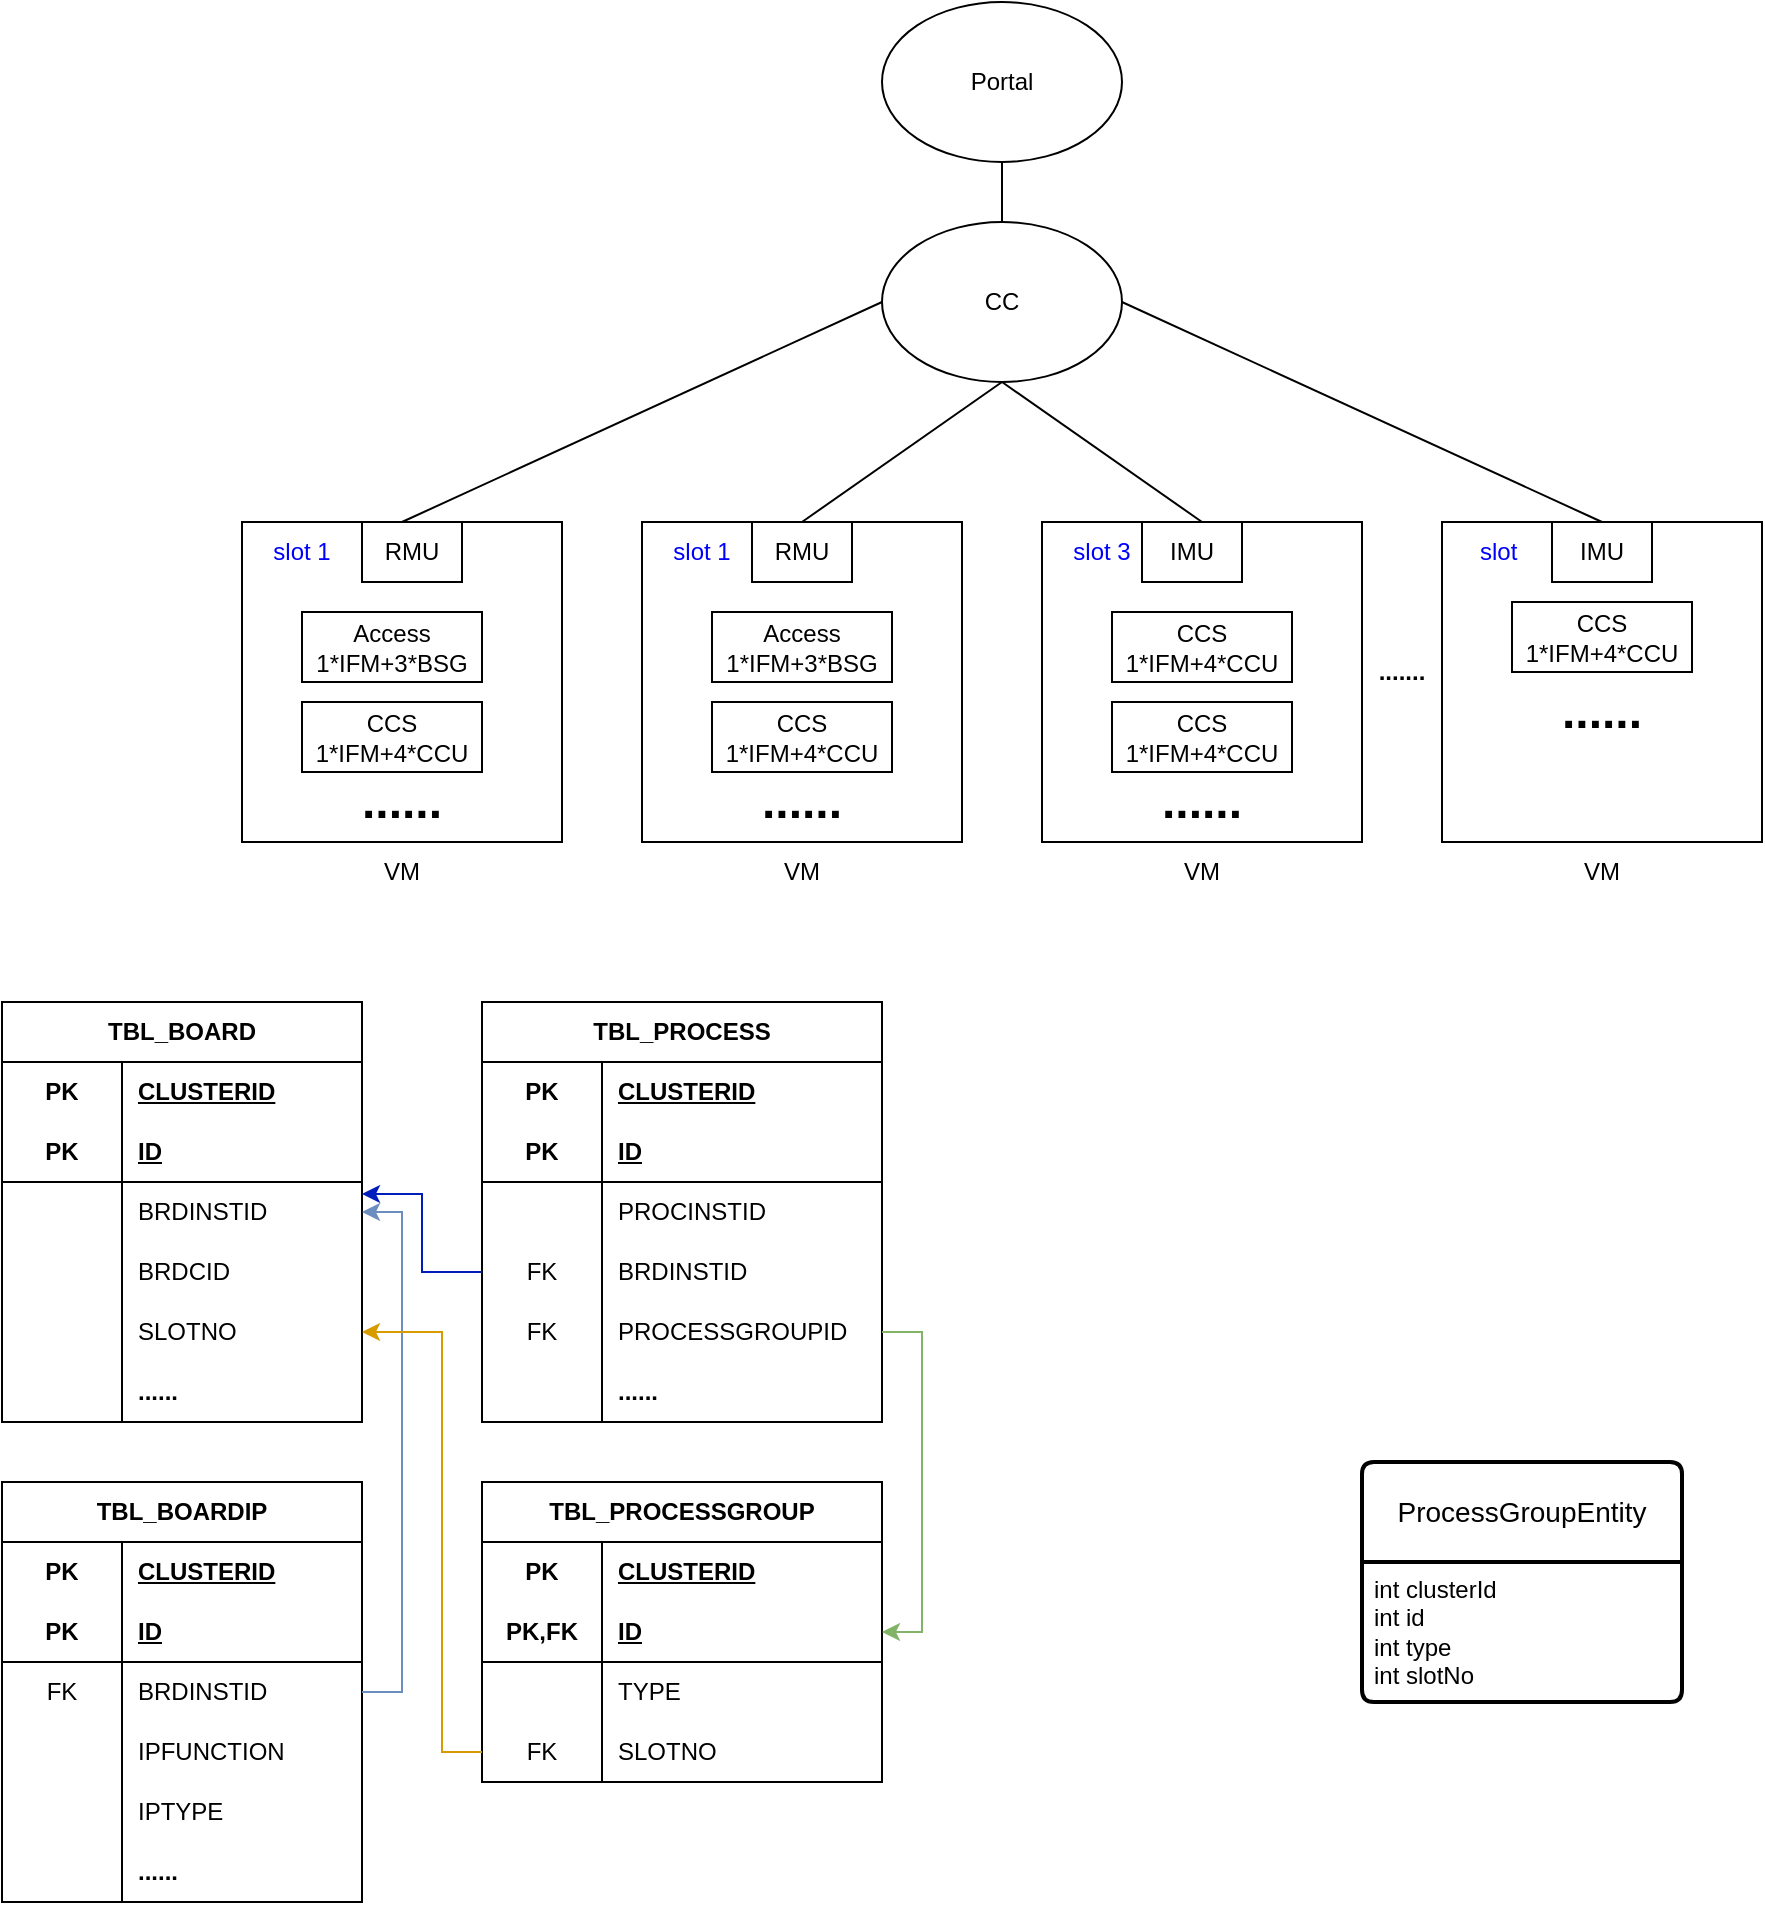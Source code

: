 <mxfile version="21.6.6" type="github">
  <diagram id="C5RBs43oDa-KdzZeNtuy" name="Page-1">
    <mxGraphModel dx="2261" dy="790" grid="1" gridSize="10" guides="1" tooltips="1" connect="1" arrows="1" fold="1" page="1" pageScale="1" pageWidth="827" pageHeight="1169" math="0" shadow="0">
      <root>
        <mxCell id="WIyWlLk6GJQsqaUBKTNV-0" />
        <mxCell id="WIyWlLk6GJQsqaUBKTNV-1" parent="WIyWlLk6GJQsqaUBKTNV-0" />
        <mxCell id="Tjvln9B_Y9u09vblOg9--5" value="CC" style="ellipse;whiteSpace=wrap;html=1;" vertex="1" parent="WIyWlLk6GJQsqaUBKTNV-1">
          <mxGeometry x="360" y="130" width="120" height="80" as="geometry" />
        </mxCell>
        <mxCell id="Tjvln9B_Y9u09vblOg9--6" value="Portal" style="ellipse;whiteSpace=wrap;html=1;" vertex="1" parent="WIyWlLk6GJQsqaUBKTNV-1">
          <mxGeometry x="360" y="20" width="120" height="80" as="geometry" />
        </mxCell>
        <mxCell id="Tjvln9B_Y9u09vblOg9--7" value="" style="whiteSpace=wrap;html=1;aspect=fixed;" vertex="1" parent="WIyWlLk6GJQsqaUBKTNV-1">
          <mxGeometry x="40" y="280" width="160" height="160" as="geometry" />
        </mxCell>
        <mxCell id="Tjvln9B_Y9u09vblOg9--8" value="" style="whiteSpace=wrap;html=1;aspect=fixed;" vertex="1" parent="WIyWlLk6GJQsqaUBKTNV-1">
          <mxGeometry x="240" y="280" width="160" height="160" as="geometry" />
        </mxCell>
        <mxCell id="Tjvln9B_Y9u09vblOg9--9" value="" style="whiteSpace=wrap;html=1;aspect=fixed;" vertex="1" parent="WIyWlLk6GJQsqaUBKTNV-1">
          <mxGeometry x="440" y="280" width="160" height="160" as="geometry" />
        </mxCell>
        <mxCell id="Tjvln9B_Y9u09vblOg9--10" value="" style="whiteSpace=wrap;html=1;aspect=fixed;" vertex="1" parent="WIyWlLk6GJQsqaUBKTNV-1">
          <mxGeometry x="640" y="280" width="160" height="160" as="geometry" />
        </mxCell>
        <mxCell id="Tjvln9B_Y9u09vblOg9--11" value="" style="endArrow=none;html=1;rounded=0;entryX=0;entryY=0.5;entryDx=0;entryDy=0;" edge="1" parent="WIyWlLk6GJQsqaUBKTNV-1" target="Tjvln9B_Y9u09vblOg9--5">
          <mxGeometry width="50" height="50" relative="1" as="geometry">
            <mxPoint x="120" y="280" as="sourcePoint" />
            <mxPoint x="170" y="230" as="targetPoint" />
          </mxGeometry>
        </mxCell>
        <mxCell id="Tjvln9B_Y9u09vblOg9--12" value="" style="endArrow=none;html=1;rounded=0;entryX=0.5;entryY=1;entryDx=0;entryDy=0;" edge="1" parent="WIyWlLk6GJQsqaUBKTNV-1" target="Tjvln9B_Y9u09vblOg9--5">
          <mxGeometry width="50" height="50" relative="1" as="geometry">
            <mxPoint x="320" y="280" as="sourcePoint" />
            <mxPoint x="370" y="230" as="targetPoint" />
          </mxGeometry>
        </mxCell>
        <mxCell id="Tjvln9B_Y9u09vblOg9--13" value="" style="endArrow=none;html=1;rounded=0;entryX=0.5;entryY=1;entryDx=0;entryDy=0;" edge="1" parent="WIyWlLk6GJQsqaUBKTNV-1" target="Tjvln9B_Y9u09vblOg9--5">
          <mxGeometry width="50" height="50" relative="1" as="geometry">
            <mxPoint x="520" y="280" as="sourcePoint" />
            <mxPoint x="570" y="230" as="targetPoint" />
          </mxGeometry>
        </mxCell>
        <mxCell id="Tjvln9B_Y9u09vblOg9--14" value="" style="endArrow=none;html=1;rounded=0;entryX=1;entryY=0.5;entryDx=0;entryDy=0;" edge="1" parent="WIyWlLk6GJQsqaUBKTNV-1" target="Tjvln9B_Y9u09vblOg9--5">
          <mxGeometry width="50" height="50" relative="1" as="geometry">
            <mxPoint x="720" y="280" as="sourcePoint" />
            <mxPoint x="770" y="230" as="targetPoint" />
          </mxGeometry>
        </mxCell>
        <mxCell id="Tjvln9B_Y9u09vblOg9--16" value="" style="endArrow=none;html=1;rounded=0;entryX=0.5;entryY=1;entryDx=0;entryDy=0;" edge="1" parent="WIyWlLk6GJQsqaUBKTNV-1" target="Tjvln9B_Y9u09vblOg9--6">
          <mxGeometry width="50" height="50" relative="1" as="geometry">
            <mxPoint x="420" y="130" as="sourcePoint" />
            <mxPoint x="470" y="80" as="targetPoint" />
          </mxGeometry>
        </mxCell>
        <mxCell id="Tjvln9B_Y9u09vblOg9--18" value="VM" style="text;html=1;strokeColor=none;fillColor=none;align=center;verticalAlign=middle;whiteSpace=wrap;rounded=0;" vertex="1" parent="WIyWlLk6GJQsqaUBKTNV-1">
          <mxGeometry x="90" y="440" width="60" height="30" as="geometry" />
        </mxCell>
        <mxCell id="Tjvln9B_Y9u09vblOg9--19" value="VM" style="text;html=1;strokeColor=none;fillColor=none;align=center;verticalAlign=middle;whiteSpace=wrap;rounded=0;" vertex="1" parent="WIyWlLk6GJQsqaUBKTNV-1">
          <mxGeometry x="290" y="440" width="60" height="30" as="geometry" />
        </mxCell>
        <mxCell id="Tjvln9B_Y9u09vblOg9--20" value="VM" style="text;html=1;strokeColor=none;fillColor=none;align=center;verticalAlign=middle;whiteSpace=wrap;rounded=0;" vertex="1" parent="WIyWlLk6GJQsqaUBKTNV-1">
          <mxGeometry x="490" y="440" width="60" height="30" as="geometry" />
        </mxCell>
        <mxCell id="Tjvln9B_Y9u09vblOg9--21" value="VM" style="text;html=1;strokeColor=none;fillColor=none;align=center;verticalAlign=middle;whiteSpace=wrap;rounded=0;" vertex="1" parent="WIyWlLk6GJQsqaUBKTNV-1">
          <mxGeometry x="690" y="440" width="60" height="30" as="geometry" />
        </mxCell>
        <mxCell id="Tjvln9B_Y9u09vblOg9--22" value="&lt;font color=&quot;#0000ff&quot;&gt;slot 1&lt;/font&gt;" style="text;html=1;strokeColor=none;fillColor=none;align=center;verticalAlign=middle;whiteSpace=wrap;rounded=0;" vertex="1" parent="WIyWlLk6GJQsqaUBKTNV-1">
          <mxGeometry x="40" y="280" width="60" height="30" as="geometry" />
        </mxCell>
        <mxCell id="Tjvln9B_Y9u09vblOg9--26" value="&lt;p&gt;&lt;b&gt;.......&lt;/b&gt;&lt;/p&gt;" style="text;html=1;strokeColor=none;fillColor=none;align=center;verticalAlign=middle;whiteSpace=wrap;rounded=0;" vertex="1" parent="WIyWlLk6GJQsqaUBKTNV-1">
          <mxGeometry x="590" y="340" width="60" height="30" as="geometry" />
        </mxCell>
        <mxCell id="Tjvln9B_Y9u09vblOg9--33" value="RMU" style="rounded=0;whiteSpace=wrap;html=1;" vertex="1" parent="WIyWlLk6GJQsqaUBKTNV-1">
          <mxGeometry x="100" y="280" width="50" height="30" as="geometry" />
        </mxCell>
        <mxCell id="Tjvln9B_Y9u09vblOg9--34" value="RMU" style="rounded=0;whiteSpace=wrap;html=1;" vertex="1" parent="WIyWlLk6GJQsqaUBKTNV-1">
          <mxGeometry x="295" y="280" width="50" height="30" as="geometry" />
        </mxCell>
        <mxCell id="Tjvln9B_Y9u09vblOg9--35" value="IMU" style="rounded=0;whiteSpace=wrap;html=1;" vertex="1" parent="WIyWlLk6GJQsqaUBKTNV-1">
          <mxGeometry x="490" y="280" width="50" height="30" as="geometry" />
        </mxCell>
        <mxCell id="Tjvln9B_Y9u09vblOg9--36" value="IMU" style="rounded=0;whiteSpace=wrap;html=1;" vertex="1" parent="WIyWlLk6GJQsqaUBKTNV-1">
          <mxGeometry x="695" y="280" width="50" height="30" as="geometry" />
        </mxCell>
        <mxCell id="Tjvln9B_Y9u09vblOg9--37" value="Access&lt;br&gt;1*IFM+3*BSG" style="rounded=0;whiteSpace=wrap;html=1;" vertex="1" parent="WIyWlLk6GJQsqaUBKTNV-1">
          <mxGeometry x="70" y="325" width="90" height="35" as="geometry" />
        </mxCell>
        <mxCell id="Tjvln9B_Y9u09vblOg9--39" value="Access&lt;br&gt;1*IFM+3*BSG" style="rounded=0;whiteSpace=wrap;html=1;" vertex="1" parent="WIyWlLk6GJQsqaUBKTNV-1">
          <mxGeometry x="275" y="325" width="90" height="35" as="geometry" />
        </mxCell>
        <mxCell id="Tjvln9B_Y9u09vblOg9--43" value="CCS&lt;br&gt;1*IFM+4*CCU" style="rounded=0;whiteSpace=wrap;html=1;" vertex="1" parent="WIyWlLk6GJQsqaUBKTNV-1">
          <mxGeometry x="475" y="325" width="90" height="35" as="geometry" />
        </mxCell>
        <mxCell id="Tjvln9B_Y9u09vblOg9--44" value="CCS&lt;br&gt;1*IFM+4*CCU" style="rounded=0;whiteSpace=wrap;html=1;" vertex="1" parent="WIyWlLk6GJQsqaUBKTNV-1">
          <mxGeometry x="475" y="370" width="90" height="35" as="geometry" />
        </mxCell>
        <mxCell id="Tjvln9B_Y9u09vblOg9--45" value="CCS&lt;br&gt;1*IFM+4*CCU" style="rounded=0;whiteSpace=wrap;html=1;" vertex="1" parent="WIyWlLk6GJQsqaUBKTNV-1">
          <mxGeometry x="675" y="320" width="90" height="35" as="geometry" />
        </mxCell>
        <mxCell id="Tjvln9B_Y9u09vblOg9--47" value="CCS&lt;br&gt;1*IFM+4*CCU" style="rounded=0;whiteSpace=wrap;html=1;" vertex="1" parent="WIyWlLk6GJQsqaUBKTNV-1">
          <mxGeometry x="70" y="370" width="90" height="35" as="geometry" />
        </mxCell>
        <mxCell id="Tjvln9B_Y9u09vblOg9--48" value="CCS&lt;br&gt;1*IFM+4*CCU" style="rounded=0;whiteSpace=wrap;html=1;" vertex="1" parent="WIyWlLk6GJQsqaUBKTNV-1">
          <mxGeometry x="275" y="370" width="90" height="35" as="geometry" />
        </mxCell>
        <mxCell id="Tjvln9B_Y9u09vblOg9--49" value="&lt;h1&gt;&lt;b&gt;......&lt;/b&gt;&lt;/h1&gt;" style="text;html=1;strokeColor=none;fillColor=none;align=center;verticalAlign=middle;whiteSpace=wrap;rounded=0;" vertex="1" parent="WIyWlLk6GJQsqaUBKTNV-1">
          <mxGeometry x="690" y="360" width="60" height="30" as="geometry" />
        </mxCell>
        <mxCell id="Tjvln9B_Y9u09vblOg9--50" value="&lt;h1&gt;&lt;b&gt;......&lt;/b&gt;&lt;/h1&gt;" style="text;html=1;strokeColor=none;fillColor=none;align=center;verticalAlign=middle;whiteSpace=wrap;rounded=0;" vertex="1" parent="WIyWlLk6GJQsqaUBKTNV-1">
          <mxGeometry x="490" y="405" width="60" height="30" as="geometry" />
        </mxCell>
        <mxCell id="Tjvln9B_Y9u09vblOg9--51" value="&lt;h1&gt;&lt;b&gt;......&lt;/b&gt;&lt;/h1&gt;" style="text;html=1;strokeColor=none;fillColor=none;align=center;verticalAlign=middle;whiteSpace=wrap;rounded=0;" vertex="1" parent="WIyWlLk6GJQsqaUBKTNV-1">
          <mxGeometry x="290" y="405" width="60" height="30" as="geometry" />
        </mxCell>
        <mxCell id="Tjvln9B_Y9u09vblOg9--52" value="&lt;h1&gt;&lt;b&gt;......&lt;/b&gt;&lt;/h1&gt;" style="text;html=1;strokeColor=none;fillColor=none;align=center;verticalAlign=middle;whiteSpace=wrap;rounded=0;" vertex="1" parent="WIyWlLk6GJQsqaUBKTNV-1">
          <mxGeometry x="90" y="405" width="60" height="30" as="geometry" />
        </mxCell>
        <mxCell id="Tjvln9B_Y9u09vblOg9--53" value="&lt;font color=&quot;#0000ff&quot;&gt;slot 1&lt;/font&gt;" style="text;html=1;strokeColor=none;fillColor=none;align=center;verticalAlign=middle;whiteSpace=wrap;rounded=0;" vertex="1" parent="WIyWlLk6GJQsqaUBKTNV-1">
          <mxGeometry x="240" y="280" width="60" height="30" as="geometry" />
        </mxCell>
        <mxCell id="Tjvln9B_Y9u09vblOg9--54" value="&lt;font color=&quot;#0000ff&quot;&gt;slot 3&lt;/font&gt;" style="text;html=1;strokeColor=none;fillColor=none;align=center;verticalAlign=middle;whiteSpace=wrap;rounded=0;" vertex="1" parent="WIyWlLk6GJQsqaUBKTNV-1">
          <mxGeometry x="440" y="280" width="60" height="30" as="geometry" />
        </mxCell>
        <mxCell id="Tjvln9B_Y9u09vblOg9--56" value="&lt;font color=&quot;#0000ff&quot;&gt;slot&amp;nbsp;&lt;/font&gt;" style="text;html=1;strokeColor=none;fillColor=none;align=center;verticalAlign=middle;whiteSpace=wrap;rounded=0;" vertex="1" parent="WIyWlLk6GJQsqaUBKTNV-1">
          <mxGeometry x="640" y="280" width="60" height="30" as="geometry" />
        </mxCell>
        <mxCell id="Tjvln9B_Y9u09vblOg9--57" value="TBL_PROCESSGROUP" style="shape=table;startSize=30;container=1;collapsible=1;childLayout=tableLayout;fixedRows=1;rowLines=0;fontStyle=1;align=center;resizeLast=1;html=1;whiteSpace=wrap;" vertex="1" parent="WIyWlLk6GJQsqaUBKTNV-1">
          <mxGeometry x="160" y="760" width="200" height="150" as="geometry" />
        </mxCell>
        <mxCell id="Tjvln9B_Y9u09vblOg9--58" value="" style="shape=tableRow;horizontal=0;startSize=0;swimlaneHead=0;swimlaneBody=0;fillColor=none;collapsible=0;dropTarget=0;points=[[0,0.5],[1,0.5]];portConstraint=eastwest;top=0;left=0;right=0;bottom=0;html=1;" vertex="1" parent="Tjvln9B_Y9u09vblOg9--57">
          <mxGeometry y="30" width="200" height="30" as="geometry" />
        </mxCell>
        <mxCell id="Tjvln9B_Y9u09vblOg9--59" value="PK" style="shape=partialRectangle;connectable=0;fillColor=none;top=0;left=0;bottom=0;right=0;fontStyle=1;overflow=hidden;html=1;whiteSpace=wrap;" vertex="1" parent="Tjvln9B_Y9u09vblOg9--58">
          <mxGeometry width="60" height="30" as="geometry">
            <mxRectangle width="60" height="30" as="alternateBounds" />
          </mxGeometry>
        </mxCell>
        <mxCell id="Tjvln9B_Y9u09vblOg9--60" value="CLUSTERID" style="shape=partialRectangle;connectable=0;fillColor=none;top=0;left=0;bottom=0;right=0;align=left;spacingLeft=6;fontStyle=5;overflow=hidden;html=1;whiteSpace=wrap;" vertex="1" parent="Tjvln9B_Y9u09vblOg9--58">
          <mxGeometry x="60" width="140" height="30" as="geometry">
            <mxRectangle width="140" height="30" as="alternateBounds" />
          </mxGeometry>
        </mxCell>
        <mxCell id="Tjvln9B_Y9u09vblOg9--61" value="" style="shape=tableRow;horizontal=0;startSize=0;swimlaneHead=0;swimlaneBody=0;fillColor=none;collapsible=0;dropTarget=0;points=[[0,0.5],[1,0.5]];portConstraint=eastwest;top=0;left=0;right=0;bottom=1;html=1;" vertex="1" parent="Tjvln9B_Y9u09vblOg9--57">
          <mxGeometry y="60" width="200" height="30" as="geometry" />
        </mxCell>
        <mxCell id="Tjvln9B_Y9u09vblOg9--62" value="PK,FK" style="shape=partialRectangle;connectable=0;fillColor=none;top=0;left=0;bottom=0;right=0;fontStyle=1;overflow=hidden;html=1;whiteSpace=wrap;" vertex="1" parent="Tjvln9B_Y9u09vblOg9--61">
          <mxGeometry width="60" height="30" as="geometry">
            <mxRectangle width="60" height="30" as="alternateBounds" />
          </mxGeometry>
        </mxCell>
        <mxCell id="Tjvln9B_Y9u09vblOg9--63" value="ID" style="shape=partialRectangle;connectable=0;fillColor=none;top=0;left=0;bottom=0;right=0;align=left;spacingLeft=6;fontStyle=5;overflow=hidden;html=1;whiteSpace=wrap;" vertex="1" parent="Tjvln9B_Y9u09vblOg9--61">
          <mxGeometry x="60" width="140" height="30" as="geometry">
            <mxRectangle width="140" height="30" as="alternateBounds" />
          </mxGeometry>
        </mxCell>
        <mxCell id="Tjvln9B_Y9u09vblOg9--64" value="" style="shape=tableRow;horizontal=0;startSize=0;swimlaneHead=0;swimlaneBody=0;fillColor=none;collapsible=0;dropTarget=0;points=[[0,0.5],[1,0.5]];portConstraint=eastwest;top=0;left=0;right=0;bottom=0;html=1;" vertex="1" parent="Tjvln9B_Y9u09vblOg9--57">
          <mxGeometry y="90" width="200" height="30" as="geometry" />
        </mxCell>
        <mxCell id="Tjvln9B_Y9u09vblOg9--65" value="" style="shape=partialRectangle;connectable=0;fillColor=none;top=0;left=0;bottom=0;right=0;editable=1;overflow=hidden;html=1;whiteSpace=wrap;" vertex="1" parent="Tjvln9B_Y9u09vblOg9--64">
          <mxGeometry width="60" height="30" as="geometry">
            <mxRectangle width="60" height="30" as="alternateBounds" />
          </mxGeometry>
        </mxCell>
        <mxCell id="Tjvln9B_Y9u09vblOg9--66" value="TYPE" style="shape=partialRectangle;connectable=0;fillColor=none;top=0;left=0;bottom=0;right=0;align=left;spacingLeft=6;overflow=hidden;html=1;whiteSpace=wrap;" vertex="1" parent="Tjvln9B_Y9u09vblOg9--64">
          <mxGeometry x="60" width="140" height="30" as="geometry">
            <mxRectangle width="140" height="30" as="alternateBounds" />
          </mxGeometry>
        </mxCell>
        <mxCell id="Tjvln9B_Y9u09vblOg9--67" value="" style="shape=tableRow;horizontal=0;startSize=0;swimlaneHead=0;swimlaneBody=0;fillColor=none;collapsible=0;dropTarget=0;points=[[0,0.5],[1,0.5]];portConstraint=eastwest;top=0;left=0;right=0;bottom=0;html=1;" vertex="1" parent="Tjvln9B_Y9u09vblOg9--57">
          <mxGeometry y="120" width="200" height="30" as="geometry" />
        </mxCell>
        <mxCell id="Tjvln9B_Y9u09vblOg9--68" value="FK" style="shape=partialRectangle;connectable=0;fillColor=none;top=0;left=0;bottom=0;right=0;editable=1;overflow=hidden;html=1;whiteSpace=wrap;" vertex="1" parent="Tjvln9B_Y9u09vblOg9--67">
          <mxGeometry width="60" height="30" as="geometry">
            <mxRectangle width="60" height="30" as="alternateBounds" />
          </mxGeometry>
        </mxCell>
        <mxCell id="Tjvln9B_Y9u09vblOg9--69" value="SLOTNO" style="shape=partialRectangle;connectable=0;fillColor=none;top=0;left=0;bottom=0;right=0;align=left;spacingLeft=6;overflow=hidden;html=1;whiteSpace=wrap;" vertex="1" parent="Tjvln9B_Y9u09vblOg9--67">
          <mxGeometry x="60" width="140" height="30" as="geometry">
            <mxRectangle width="140" height="30" as="alternateBounds" />
          </mxGeometry>
        </mxCell>
        <mxCell id="Tjvln9B_Y9u09vblOg9--88" value="TBL_PROCESS" style="shape=table;startSize=30;container=1;collapsible=1;childLayout=tableLayout;fixedRows=1;rowLines=0;fontStyle=1;align=center;resizeLast=1;html=1;whiteSpace=wrap;" vertex="1" parent="WIyWlLk6GJQsqaUBKTNV-1">
          <mxGeometry x="160" y="520" width="200" height="210" as="geometry" />
        </mxCell>
        <mxCell id="Tjvln9B_Y9u09vblOg9--89" value="" style="shape=tableRow;horizontal=0;startSize=0;swimlaneHead=0;swimlaneBody=0;fillColor=none;collapsible=0;dropTarget=0;points=[[0,0.5],[1,0.5]];portConstraint=eastwest;top=0;left=0;right=0;bottom=0;html=1;" vertex="1" parent="Tjvln9B_Y9u09vblOg9--88">
          <mxGeometry y="30" width="200" height="30" as="geometry" />
        </mxCell>
        <mxCell id="Tjvln9B_Y9u09vblOg9--90" value="PK" style="shape=partialRectangle;connectable=0;fillColor=none;top=0;left=0;bottom=0;right=0;fontStyle=1;overflow=hidden;html=1;whiteSpace=wrap;" vertex="1" parent="Tjvln9B_Y9u09vblOg9--89">
          <mxGeometry width="60" height="30" as="geometry">
            <mxRectangle width="60" height="30" as="alternateBounds" />
          </mxGeometry>
        </mxCell>
        <mxCell id="Tjvln9B_Y9u09vblOg9--91" value="CLUSTERID" style="shape=partialRectangle;connectable=0;fillColor=none;top=0;left=0;bottom=0;right=0;align=left;spacingLeft=6;fontStyle=5;overflow=hidden;html=1;whiteSpace=wrap;" vertex="1" parent="Tjvln9B_Y9u09vblOg9--89">
          <mxGeometry x="60" width="140" height="30" as="geometry">
            <mxRectangle width="140" height="30" as="alternateBounds" />
          </mxGeometry>
        </mxCell>
        <mxCell id="Tjvln9B_Y9u09vblOg9--92" value="" style="shape=tableRow;horizontal=0;startSize=0;swimlaneHead=0;swimlaneBody=0;fillColor=none;collapsible=0;dropTarget=0;points=[[0,0.5],[1,0.5]];portConstraint=eastwest;top=0;left=0;right=0;bottom=1;html=1;" vertex="1" parent="Tjvln9B_Y9u09vblOg9--88">
          <mxGeometry y="60" width="200" height="30" as="geometry" />
        </mxCell>
        <mxCell id="Tjvln9B_Y9u09vblOg9--93" value="PK" style="shape=partialRectangle;connectable=0;fillColor=none;top=0;left=0;bottom=0;right=0;fontStyle=1;overflow=hidden;html=1;whiteSpace=wrap;" vertex="1" parent="Tjvln9B_Y9u09vblOg9--92">
          <mxGeometry width="60" height="30" as="geometry">
            <mxRectangle width="60" height="30" as="alternateBounds" />
          </mxGeometry>
        </mxCell>
        <mxCell id="Tjvln9B_Y9u09vblOg9--94" value="ID" style="shape=partialRectangle;connectable=0;fillColor=none;top=0;left=0;bottom=0;right=0;align=left;spacingLeft=6;fontStyle=5;overflow=hidden;html=1;whiteSpace=wrap;" vertex="1" parent="Tjvln9B_Y9u09vblOg9--92">
          <mxGeometry x="60" width="140" height="30" as="geometry">
            <mxRectangle width="140" height="30" as="alternateBounds" />
          </mxGeometry>
        </mxCell>
        <mxCell id="Tjvln9B_Y9u09vblOg9--95" value="" style="shape=tableRow;horizontal=0;startSize=0;swimlaneHead=0;swimlaneBody=0;fillColor=none;collapsible=0;dropTarget=0;points=[[0,0.5],[1,0.5]];portConstraint=eastwest;top=0;left=0;right=0;bottom=0;html=1;" vertex="1" parent="Tjvln9B_Y9u09vblOg9--88">
          <mxGeometry y="90" width="200" height="30" as="geometry" />
        </mxCell>
        <mxCell id="Tjvln9B_Y9u09vblOg9--96" value="" style="shape=partialRectangle;connectable=0;fillColor=none;top=0;left=0;bottom=0;right=0;editable=1;overflow=hidden;html=1;whiteSpace=wrap;" vertex="1" parent="Tjvln9B_Y9u09vblOg9--95">
          <mxGeometry width="60" height="30" as="geometry">
            <mxRectangle width="60" height="30" as="alternateBounds" />
          </mxGeometry>
        </mxCell>
        <mxCell id="Tjvln9B_Y9u09vblOg9--97" value="PROCINSTID" style="shape=partialRectangle;connectable=0;fillColor=none;top=0;left=0;bottom=0;right=0;align=left;spacingLeft=6;overflow=hidden;html=1;whiteSpace=wrap;" vertex="1" parent="Tjvln9B_Y9u09vblOg9--95">
          <mxGeometry x="60" width="140" height="30" as="geometry">
            <mxRectangle width="140" height="30" as="alternateBounds" />
          </mxGeometry>
        </mxCell>
        <mxCell id="Tjvln9B_Y9u09vblOg9--98" value="" style="shape=tableRow;horizontal=0;startSize=0;swimlaneHead=0;swimlaneBody=0;fillColor=none;collapsible=0;dropTarget=0;points=[[0,0.5],[1,0.5]];portConstraint=eastwest;top=0;left=0;right=0;bottom=0;html=1;" vertex="1" parent="Tjvln9B_Y9u09vblOg9--88">
          <mxGeometry y="120" width="200" height="30" as="geometry" />
        </mxCell>
        <mxCell id="Tjvln9B_Y9u09vblOg9--99" value="FK" style="shape=partialRectangle;connectable=0;fillColor=none;top=0;left=0;bottom=0;right=0;editable=1;overflow=hidden;html=1;whiteSpace=wrap;" vertex="1" parent="Tjvln9B_Y9u09vblOg9--98">
          <mxGeometry width="60" height="30" as="geometry">
            <mxRectangle width="60" height="30" as="alternateBounds" />
          </mxGeometry>
        </mxCell>
        <mxCell id="Tjvln9B_Y9u09vblOg9--100" value="BRDINSTID" style="shape=partialRectangle;connectable=0;fillColor=none;top=0;left=0;bottom=0;right=0;align=left;spacingLeft=6;overflow=hidden;html=1;whiteSpace=wrap;" vertex="1" parent="Tjvln9B_Y9u09vblOg9--98">
          <mxGeometry x="60" width="140" height="30" as="geometry">
            <mxRectangle width="140" height="30" as="alternateBounds" />
          </mxGeometry>
        </mxCell>
        <mxCell id="Tjvln9B_Y9u09vblOg9--144" value="" style="shape=tableRow;horizontal=0;startSize=0;swimlaneHead=0;swimlaneBody=0;fillColor=none;collapsible=0;dropTarget=0;points=[[0,0.5],[1,0.5]];portConstraint=eastwest;top=0;left=0;right=0;bottom=0;html=1;" vertex="1" parent="Tjvln9B_Y9u09vblOg9--88">
          <mxGeometry y="150" width="200" height="30" as="geometry" />
        </mxCell>
        <mxCell id="Tjvln9B_Y9u09vblOg9--145" value="FK" style="shape=partialRectangle;connectable=0;fillColor=none;top=0;left=0;bottom=0;right=0;editable=1;overflow=hidden;html=1;whiteSpace=wrap;" vertex="1" parent="Tjvln9B_Y9u09vblOg9--144">
          <mxGeometry width="60" height="30" as="geometry">
            <mxRectangle width="60" height="30" as="alternateBounds" />
          </mxGeometry>
        </mxCell>
        <mxCell id="Tjvln9B_Y9u09vblOg9--146" value="PROCESSGROUPID" style="shape=partialRectangle;connectable=0;fillColor=none;top=0;left=0;bottom=0;right=0;align=left;spacingLeft=6;overflow=hidden;html=1;whiteSpace=wrap;" vertex="1" parent="Tjvln9B_Y9u09vblOg9--144">
          <mxGeometry x="60" width="140" height="30" as="geometry">
            <mxRectangle width="140" height="30" as="alternateBounds" />
          </mxGeometry>
        </mxCell>
        <mxCell id="Tjvln9B_Y9u09vblOg9--147" value="" style="shape=tableRow;horizontal=0;startSize=0;swimlaneHead=0;swimlaneBody=0;fillColor=none;collapsible=0;dropTarget=0;points=[[0,0.5],[1,0.5]];portConstraint=eastwest;top=0;left=0;right=0;bottom=0;html=1;" vertex="1" parent="Tjvln9B_Y9u09vblOg9--88">
          <mxGeometry y="180" width="200" height="30" as="geometry" />
        </mxCell>
        <mxCell id="Tjvln9B_Y9u09vblOg9--148" value="" style="shape=partialRectangle;connectable=0;fillColor=none;top=0;left=0;bottom=0;right=0;editable=1;overflow=hidden;html=1;whiteSpace=wrap;" vertex="1" parent="Tjvln9B_Y9u09vblOg9--147">
          <mxGeometry width="60" height="30" as="geometry">
            <mxRectangle width="60" height="30" as="alternateBounds" />
          </mxGeometry>
        </mxCell>
        <mxCell id="Tjvln9B_Y9u09vblOg9--149" value="&lt;b&gt;......&lt;/b&gt;" style="shape=partialRectangle;connectable=0;fillColor=none;top=0;left=0;bottom=0;right=0;align=left;spacingLeft=6;overflow=hidden;html=1;whiteSpace=wrap;" vertex="1" parent="Tjvln9B_Y9u09vblOg9--147">
          <mxGeometry x="60" width="140" height="30" as="geometry">
            <mxRectangle width="140" height="30" as="alternateBounds" />
          </mxGeometry>
        </mxCell>
        <mxCell id="Tjvln9B_Y9u09vblOg9--102" value="TBL_BOARD" style="shape=table;startSize=30;container=1;collapsible=1;childLayout=tableLayout;fixedRows=1;rowLines=0;fontStyle=1;align=center;resizeLast=1;html=1;whiteSpace=wrap;" vertex="1" parent="WIyWlLk6GJQsqaUBKTNV-1">
          <mxGeometry x="-80" y="520" width="180" height="210" as="geometry" />
        </mxCell>
        <mxCell id="Tjvln9B_Y9u09vblOg9--103" value="" style="shape=tableRow;horizontal=0;startSize=0;swimlaneHead=0;swimlaneBody=0;fillColor=none;collapsible=0;dropTarget=0;points=[[0,0.5],[1,0.5]];portConstraint=eastwest;top=0;left=0;right=0;bottom=0;html=1;" vertex="1" parent="Tjvln9B_Y9u09vblOg9--102">
          <mxGeometry y="30" width="180" height="30" as="geometry" />
        </mxCell>
        <mxCell id="Tjvln9B_Y9u09vblOg9--104" value="PK" style="shape=partialRectangle;connectable=0;fillColor=none;top=0;left=0;bottom=0;right=0;fontStyle=1;overflow=hidden;html=1;whiteSpace=wrap;" vertex="1" parent="Tjvln9B_Y9u09vblOg9--103">
          <mxGeometry width="60" height="30" as="geometry">
            <mxRectangle width="60" height="30" as="alternateBounds" />
          </mxGeometry>
        </mxCell>
        <mxCell id="Tjvln9B_Y9u09vblOg9--105" value="CLUSTERID" style="shape=partialRectangle;connectable=0;fillColor=none;top=0;left=0;bottom=0;right=0;align=left;spacingLeft=6;fontStyle=5;overflow=hidden;html=1;whiteSpace=wrap;" vertex="1" parent="Tjvln9B_Y9u09vblOg9--103">
          <mxGeometry x="60" width="120" height="30" as="geometry">
            <mxRectangle width="120" height="30" as="alternateBounds" />
          </mxGeometry>
        </mxCell>
        <mxCell id="Tjvln9B_Y9u09vblOg9--106" value="" style="shape=tableRow;horizontal=0;startSize=0;swimlaneHead=0;swimlaneBody=0;fillColor=none;collapsible=0;dropTarget=0;points=[[0,0.5],[1,0.5]];portConstraint=eastwest;top=0;left=0;right=0;bottom=1;html=1;" vertex="1" parent="Tjvln9B_Y9u09vblOg9--102">
          <mxGeometry y="60" width="180" height="30" as="geometry" />
        </mxCell>
        <mxCell id="Tjvln9B_Y9u09vblOg9--107" value="PK" style="shape=partialRectangle;connectable=0;fillColor=none;top=0;left=0;bottom=0;right=0;fontStyle=1;overflow=hidden;html=1;whiteSpace=wrap;" vertex="1" parent="Tjvln9B_Y9u09vblOg9--106">
          <mxGeometry width="60" height="30" as="geometry">
            <mxRectangle width="60" height="30" as="alternateBounds" />
          </mxGeometry>
        </mxCell>
        <mxCell id="Tjvln9B_Y9u09vblOg9--108" value="ID" style="shape=partialRectangle;connectable=0;fillColor=none;top=0;left=0;bottom=0;right=0;align=left;spacingLeft=6;fontStyle=5;overflow=hidden;html=1;whiteSpace=wrap;" vertex="1" parent="Tjvln9B_Y9u09vblOg9--106">
          <mxGeometry x="60" width="120" height="30" as="geometry">
            <mxRectangle width="120" height="30" as="alternateBounds" />
          </mxGeometry>
        </mxCell>
        <mxCell id="Tjvln9B_Y9u09vblOg9--109" value="" style="shape=tableRow;horizontal=0;startSize=0;swimlaneHead=0;swimlaneBody=0;fillColor=none;collapsible=0;dropTarget=0;points=[[0,0.5],[1,0.5]];portConstraint=eastwest;top=0;left=0;right=0;bottom=0;html=1;" vertex="1" parent="Tjvln9B_Y9u09vblOg9--102">
          <mxGeometry y="90" width="180" height="30" as="geometry" />
        </mxCell>
        <mxCell id="Tjvln9B_Y9u09vblOg9--110" value="" style="shape=partialRectangle;connectable=0;fillColor=none;top=0;left=0;bottom=0;right=0;editable=1;overflow=hidden;html=1;whiteSpace=wrap;" vertex="1" parent="Tjvln9B_Y9u09vblOg9--109">
          <mxGeometry width="60" height="30" as="geometry">
            <mxRectangle width="60" height="30" as="alternateBounds" />
          </mxGeometry>
        </mxCell>
        <mxCell id="Tjvln9B_Y9u09vblOg9--111" value="BRDINSTID" style="shape=partialRectangle;connectable=0;fillColor=none;top=0;left=0;bottom=0;right=0;align=left;spacingLeft=6;overflow=hidden;html=1;whiteSpace=wrap;" vertex="1" parent="Tjvln9B_Y9u09vblOg9--109">
          <mxGeometry x="60" width="120" height="30" as="geometry">
            <mxRectangle width="120" height="30" as="alternateBounds" />
          </mxGeometry>
        </mxCell>
        <mxCell id="Tjvln9B_Y9u09vblOg9--115" value="" style="shape=tableRow;horizontal=0;startSize=0;swimlaneHead=0;swimlaneBody=0;fillColor=none;collapsible=0;dropTarget=0;points=[[0,0.5],[1,0.5]];portConstraint=eastwest;top=0;left=0;right=0;bottom=0;html=1;" vertex="1" parent="Tjvln9B_Y9u09vblOg9--102">
          <mxGeometry y="120" width="180" height="30" as="geometry" />
        </mxCell>
        <mxCell id="Tjvln9B_Y9u09vblOg9--116" value="" style="shape=partialRectangle;connectable=0;fillColor=none;top=0;left=0;bottom=0;right=0;editable=1;overflow=hidden;html=1;whiteSpace=wrap;" vertex="1" parent="Tjvln9B_Y9u09vblOg9--115">
          <mxGeometry width="60" height="30" as="geometry">
            <mxRectangle width="60" height="30" as="alternateBounds" />
          </mxGeometry>
        </mxCell>
        <mxCell id="Tjvln9B_Y9u09vblOg9--117" value="BRDCID" style="shape=partialRectangle;connectable=0;fillColor=none;top=0;left=0;bottom=0;right=0;align=left;spacingLeft=6;overflow=hidden;html=1;whiteSpace=wrap;" vertex="1" parent="Tjvln9B_Y9u09vblOg9--115">
          <mxGeometry x="60" width="120" height="30" as="geometry">
            <mxRectangle width="120" height="30" as="alternateBounds" />
          </mxGeometry>
        </mxCell>
        <mxCell id="Tjvln9B_Y9u09vblOg9--112" value="" style="shape=tableRow;horizontal=0;startSize=0;swimlaneHead=0;swimlaneBody=0;fillColor=none;collapsible=0;dropTarget=0;points=[[0,0.5],[1,0.5]];portConstraint=eastwest;top=0;left=0;right=0;bottom=0;html=1;" vertex="1" parent="Tjvln9B_Y9u09vblOg9--102">
          <mxGeometry y="150" width="180" height="30" as="geometry" />
        </mxCell>
        <mxCell id="Tjvln9B_Y9u09vblOg9--113" value="" style="shape=partialRectangle;connectable=0;fillColor=none;top=0;left=0;bottom=0;right=0;editable=1;overflow=hidden;html=1;whiteSpace=wrap;" vertex="1" parent="Tjvln9B_Y9u09vblOg9--112">
          <mxGeometry width="60" height="30" as="geometry">
            <mxRectangle width="60" height="30" as="alternateBounds" />
          </mxGeometry>
        </mxCell>
        <mxCell id="Tjvln9B_Y9u09vblOg9--114" value="SLOTNO" style="shape=partialRectangle;connectable=0;fillColor=none;top=0;left=0;bottom=0;right=0;align=left;spacingLeft=6;overflow=hidden;html=1;whiteSpace=wrap;" vertex="1" parent="Tjvln9B_Y9u09vblOg9--112">
          <mxGeometry x="60" width="120" height="30" as="geometry">
            <mxRectangle width="120" height="30" as="alternateBounds" />
          </mxGeometry>
        </mxCell>
        <mxCell id="Tjvln9B_Y9u09vblOg9--118" value="" style="shape=tableRow;horizontal=0;startSize=0;swimlaneHead=0;swimlaneBody=0;fillColor=none;collapsible=0;dropTarget=0;points=[[0,0.5],[1,0.5]];portConstraint=eastwest;top=0;left=0;right=0;bottom=0;html=1;" vertex="1" parent="Tjvln9B_Y9u09vblOg9--102">
          <mxGeometry y="180" width="180" height="30" as="geometry" />
        </mxCell>
        <mxCell id="Tjvln9B_Y9u09vblOg9--119" value="" style="shape=partialRectangle;connectable=0;fillColor=none;top=0;left=0;bottom=0;right=0;editable=1;overflow=hidden;html=1;whiteSpace=wrap;" vertex="1" parent="Tjvln9B_Y9u09vblOg9--118">
          <mxGeometry width="60" height="30" as="geometry">
            <mxRectangle width="60" height="30" as="alternateBounds" />
          </mxGeometry>
        </mxCell>
        <mxCell id="Tjvln9B_Y9u09vblOg9--120" value="&lt;b&gt;......&lt;/b&gt;" style="shape=partialRectangle;connectable=0;fillColor=none;top=0;left=0;bottom=0;right=0;align=left;spacingLeft=6;overflow=hidden;html=1;whiteSpace=wrap;" vertex="1" parent="Tjvln9B_Y9u09vblOg9--118">
          <mxGeometry x="60" width="120" height="30" as="geometry">
            <mxRectangle width="120" height="30" as="alternateBounds" />
          </mxGeometry>
        </mxCell>
        <mxCell id="Tjvln9B_Y9u09vblOg9--121" value="TBL_BOARDIP" style="shape=table;startSize=30;container=1;collapsible=1;childLayout=tableLayout;fixedRows=1;rowLines=0;fontStyle=1;align=center;resizeLast=1;html=1;whiteSpace=wrap;" vertex="1" parent="WIyWlLk6GJQsqaUBKTNV-1">
          <mxGeometry x="-80" y="760" width="180" height="210" as="geometry" />
        </mxCell>
        <mxCell id="Tjvln9B_Y9u09vblOg9--122" value="" style="shape=tableRow;horizontal=0;startSize=0;swimlaneHead=0;swimlaneBody=0;fillColor=none;collapsible=0;dropTarget=0;points=[[0,0.5],[1,0.5]];portConstraint=eastwest;top=0;left=0;right=0;bottom=0;html=1;" vertex="1" parent="Tjvln9B_Y9u09vblOg9--121">
          <mxGeometry y="30" width="180" height="30" as="geometry" />
        </mxCell>
        <mxCell id="Tjvln9B_Y9u09vblOg9--123" value="PK" style="shape=partialRectangle;connectable=0;fillColor=none;top=0;left=0;bottom=0;right=0;fontStyle=1;overflow=hidden;html=1;whiteSpace=wrap;" vertex="1" parent="Tjvln9B_Y9u09vblOg9--122">
          <mxGeometry width="60" height="30" as="geometry">
            <mxRectangle width="60" height="30" as="alternateBounds" />
          </mxGeometry>
        </mxCell>
        <mxCell id="Tjvln9B_Y9u09vblOg9--124" value="CLUSTERID" style="shape=partialRectangle;connectable=0;fillColor=none;top=0;left=0;bottom=0;right=0;align=left;spacingLeft=6;fontStyle=5;overflow=hidden;html=1;whiteSpace=wrap;" vertex="1" parent="Tjvln9B_Y9u09vblOg9--122">
          <mxGeometry x="60" width="120" height="30" as="geometry">
            <mxRectangle width="120" height="30" as="alternateBounds" />
          </mxGeometry>
        </mxCell>
        <mxCell id="Tjvln9B_Y9u09vblOg9--125" value="" style="shape=tableRow;horizontal=0;startSize=0;swimlaneHead=0;swimlaneBody=0;fillColor=none;collapsible=0;dropTarget=0;points=[[0,0.5],[1,0.5]];portConstraint=eastwest;top=0;left=0;right=0;bottom=1;html=1;" vertex="1" parent="Tjvln9B_Y9u09vblOg9--121">
          <mxGeometry y="60" width="180" height="30" as="geometry" />
        </mxCell>
        <mxCell id="Tjvln9B_Y9u09vblOg9--126" value="PK" style="shape=partialRectangle;connectable=0;fillColor=none;top=0;left=0;bottom=0;right=0;fontStyle=1;overflow=hidden;html=1;whiteSpace=wrap;" vertex="1" parent="Tjvln9B_Y9u09vblOg9--125">
          <mxGeometry width="60" height="30" as="geometry">
            <mxRectangle width="60" height="30" as="alternateBounds" />
          </mxGeometry>
        </mxCell>
        <mxCell id="Tjvln9B_Y9u09vblOg9--127" value="ID" style="shape=partialRectangle;connectable=0;fillColor=none;top=0;left=0;bottom=0;right=0;align=left;spacingLeft=6;fontStyle=5;overflow=hidden;html=1;whiteSpace=wrap;" vertex="1" parent="Tjvln9B_Y9u09vblOg9--125">
          <mxGeometry x="60" width="120" height="30" as="geometry">
            <mxRectangle width="120" height="30" as="alternateBounds" />
          </mxGeometry>
        </mxCell>
        <mxCell id="Tjvln9B_Y9u09vblOg9--128" value="" style="shape=tableRow;horizontal=0;startSize=0;swimlaneHead=0;swimlaneBody=0;fillColor=none;collapsible=0;dropTarget=0;points=[[0,0.5],[1,0.5]];portConstraint=eastwest;top=0;left=0;right=0;bottom=0;html=1;" vertex="1" parent="Tjvln9B_Y9u09vblOg9--121">
          <mxGeometry y="90" width="180" height="30" as="geometry" />
        </mxCell>
        <mxCell id="Tjvln9B_Y9u09vblOg9--129" value="FK" style="shape=partialRectangle;connectable=0;fillColor=none;top=0;left=0;bottom=0;right=0;editable=1;overflow=hidden;html=1;whiteSpace=wrap;" vertex="1" parent="Tjvln9B_Y9u09vblOg9--128">
          <mxGeometry width="60" height="30" as="geometry">
            <mxRectangle width="60" height="30" as="alternateBounds" />
          </mxGeometry>
        </mxCell>
        <mxCell id="Tjvln9B_Y9u09vblOg9--130" value="BRDINSTID" style="shape=partialRectangle;connectable=0;fillColor=none;top=0;left=0;bottom=0;right=0;align=left;spacingLeft=6;overflow=hidden;html=1;whiteSpace=wrap;" vertex="1" parent="Tjvln9B_Y9u09vblOg9--128">
          <mxGeometry x="60" width="120" height="30" as="geometry">
            <mxRectangle width="120" height="30" as="alternateBounds" />
          </mxGeometry>
        </mxCell>
        <mxCell id="Tjvln9B_Y9u09vblOg9--131" value="" style="shape=tableRow;horizontal=0;startSize=0;swimlaneHead=0;swimlaneBody=0;fillColor=none;collapsible=0;dropTarget=0;points=[[0,0.5],[1,0.5]];portConstraint=eastwest;top=0;left=0;right=0;bottom=0;html=1;" vertex="1" parent="Tjvln9B_Y9u09vblOg9--121">
          <mxGeometry y="120" width="180" height="30" as="geometry" />
        </mxCell>
        <mxCell id="Tjvln9B_Y9u09vblOg9--132" value="" style="shape=partialRectangle;connectable=0;fillColor=none;top=0;left=0;bottom=0;right=0;editable=1;overflow=hidden;html=1;whiteSpace=wrap;" vertex="1" parent="Tjvln9B_Y9u09vblOg9--131">
          <mxGeometry width="60" height="30" as="geometry">
            <mxRectangle width="60" height="30" as="alternateBounds" />
          </mxGeometry>
        </mxCell>
        <mxCell id="Tjvln9B_Y9u09vblOg9--133" value="IPFUNCTION" style="shape=partialRectangle;connectable=0;fillColor=none;top=0;left=0;bottom=0;right=0;align=left;spacingLeft=6;overflow=hidden;html=1;whiteSpace=wrap;" vertex="1" parent="Tjvln9B_Y9u09vblOg9--131">
          <mxGeometry x="60" width="120" height="30" as="geometry">
            <mxRectangle width="120" height="30" as="alternateBounds" />
          </mxGeometry>
        </mxCell>
        <mxCell id="Tjvln9B_Y9u09vblOg9--134" value="" style="shape=tableRow;horizontal=0;startSize=0;swimlaneHead=0;swimlaneBody=0;fillColor=none;collapsible=0;dropTarget=0;points=[[0,0.5],[1,0.5]];portConstraint=eastwest;top=0;left=0;right=0;bottom=0;html=1;" vertex="1" parent="Tjvln9B_Y9u09vblOg9--121">
          <mxGeometry y="150" width="180" height="30" as="geometry" />
        </mxCell>
        <mxCell id="Tjvln9B_Y9u09vblOg9--135" value="" style="shape=partialRectangle;connectable=0;fillColor=none;top=0;left=0;bottom=0;right=0;editable=1;overflow=hidden;html=1;whiteSpace=wrap;" vertex="1" parent="Tjvln9B_Y9u09vblOg9--134">
          <mxGeometry width="60" height="30" as="geometry">
            <mxRectangle width="60" height="30" as="alternateBounds" />
          </mxGeometry>
        </mxCell>
        <mxCell id="Tjvln9B_Y9u09vblOg9--136" value="IPTYPE" style="shape=partialRectangle;connectable=0;fillColor=none;top=0;left=0;bottom=0;right=0;align=left;spacingLeft=6;overflow=hidden;html=1;whiteSpace=wrap;" vertex="1" parent="Tjvln9B_Y9u09vblOg9--134">
          <mxGeometry x="60" width="120" height="30" as="geometry">
            <mxRectangle width="120" height="30" as="alternateBounds" />
          </mxGeometry>
        </mxCell>
        <mxCell id="Tjvln9B_Y9u09vblOg9--137" value="" style="shape=tableRow;horizontal=0;startSize=0;swimlaneHead=0;swimlaneBody=0;fillColor=none;collapsible=0;dropTarget=0;points=[[0,0.5],[1,0.5]];portConstraint=eastwest;top=0;left=0;right=0;bottom=0;html=1;" vertex="1" parent="Tjvln9B_Y9u09vblOg9--121">
          <mxGeometry y="180" width="180" height="30" as="geometry" />
        </mxCell>
        <mxCell id="Tjvln9B_Y9u09vblOg9--138" value="" style="shape=partialRectangle;connectable=0;fillColor=none;top=0;left=0;bottom=0;right=0;editable=1;overflow=hidden;html=1;whiteSpace=wrap;" vertex="1" parent="Tjvln9B_Y9u09vblOg9--137">
          <mxGeometry width="60" height="30" as="geometry">
            <mxRectangle width="60" height="30" as="alternateBounds" />
          </mxGeometry>
        </mxCell>
        <mxCell id="Tjvln9B_Y9u09vblOg9--139" value="&lt;b&gt;......&lt;/b&gt;" style="shape=partialRectangle;connectable=0;fillColor=none;top=0;left=0;bottom=0;right=0;align=left;spacingLeft=6;overflow=hidden;html=1;whiteSpace=wrap;" vertex="1" parent="Tjvln9B_Y9u09vblOg9--137">
          <mxGeometry x="60" width="120" height="30" as="geometry">
            <mxRectangle width="120" height="30" as="alternateBounds" />
          </mxGeometry>
        </mxCell>
        <mxCell id="Tjvln9B_Y9u09vblOg9--174" style="edgeStyle=orthogonalEdgeStyle;rounded=0;orthogonalLoop=1;jettySize=auto;html=1;exitX=1;exitY=0.5;exitDx=0;exitDy=0;entryX=1;entryY=0.5;entryDx=0;entryDy=0;fillColor=#d5e8d4;strokeColor=#82b366;" edge="1" parent="WIyWlLk6GJQsqaUBKTNV-1" source="Tjvln9B_Y9u09vblOg9--144" target="Tjvln9B_Y9u09vblOg9--61">
          <mxGeometry relative="1" as="geometry" />
        </mxCell>
        <mxCell id="Tjvln9B_Y9u09vblOg9--177" style="edgeStyle=orthogonalEdgeStyle;rounded=0;orthogonalLoop=1;jettySize=auto;html=1;exitX=1;exitY=0.5;exitDx=0;exitDy=0;entryX=1;entryY=0.5;entryDx=0;entryDy=0;fillColor=#dae8fc;strokeColor=#6c8ebf;" edge="1" parent="WIyWlLk6GJQsqaUBKTNV-1" source="Tjvln9B_Y9u09vblOg9--128" target="Tjvln9B_Y9u09vblOg9--109">
          <mxGeometry relative="1" as="geometry" />
        </mxCell>
        <mxCell id="Tjvln9B_Y9u09vblOg9--178" style="edgeStyle=orthogonalEdgeStyle;rounded=0;orthogonalLoop=1;jettySize=auto;html=1;exitX=0;exitY=0.5;exitDx=0;exitDy=0;entryX=1;entryY=0.5;entryDx=0;entryDy=0;fillColor=#ffe6cc;strokeColor=#d79b00;" edge="1" parent="WIyWlLk6GJQsqaUBKTNV-1" source="Tjvln9B_Y9u09vblOg9--67" target="Tjvln9B_Y9u09vblOg9--112">
          <mxGeometry relative="1" as="geometry">
            <Array as="points">
              <mxPoint x="140" y="895" />
              <mxPoint x="140" y="685" />
            </Array>
          </mxGeometry>
        </mxCell>
        <mxCell id="Tjvln9B_Y9u09vblOg9--179" style="edgeStyle=orthogonalEdgeStyle;rounded=0;orthogonalLoop=1;jettySize=auto;html=1;fillColor=#0050ef;strokeColor=#001DBC;entryX=1;entryY=0.2;entryDx=0;entryDy=0;entryPerimeter=0;" edge="1" parent="WIyWlLk6GJQsqaUBKTNV-1" source="Tjvln9B_Y9u09vblOg9--98" target="Tjvln9B_Y9u09vblOg9--109">
          <mxGeometry relative="1" as="geometry">
            <mxPoint x="140" y="600" as="targetPoint" />
          </mxGeometry>
        </mxCell>
        <mxCell id="Tjvln9B_Y9u09vblOg9--180" value="ProcessGroupEntity" style="swimlane;childLayout=stackLayout;horizontal=1;startSize=50;horizontalStack=0;rounded=1;fontSize=14;fontStyle=0;strokeWidth=2;resizeParent=0;resizeLast=1;shadow=0;dashed=0;align=center;arcSize=4;whiteSpace=wrap;html=1;" vertex="1" parent="WIyWlLk6GJQsqaUBKTNV-1">
          <mxGeometry x="600" y="750" width="160" height="120" as="geometry" />
        </mxCell>
        <mxCell id="Tjvln9B_Y9u09vblOg9--181" value="int clusterId&lt;br&gt;int id&lt;br&gt;int type&lt;br&gt;int slotNo" style="align=left;strokeColor=none;fillColor=none;spacingLeft=4;fontSize=12;verticalAlign=top;resizable=0;rotatable=0;part=1;html=1;" vertex="1" parent="Tjvln9B_Y9u09vblOg9--180">
          <mxGeometry y="50" width="160" height="70" as="geometry" />
        </mxCell>
      </root>
    </mxGraphModel>
  </diagram>
</mxfile>
